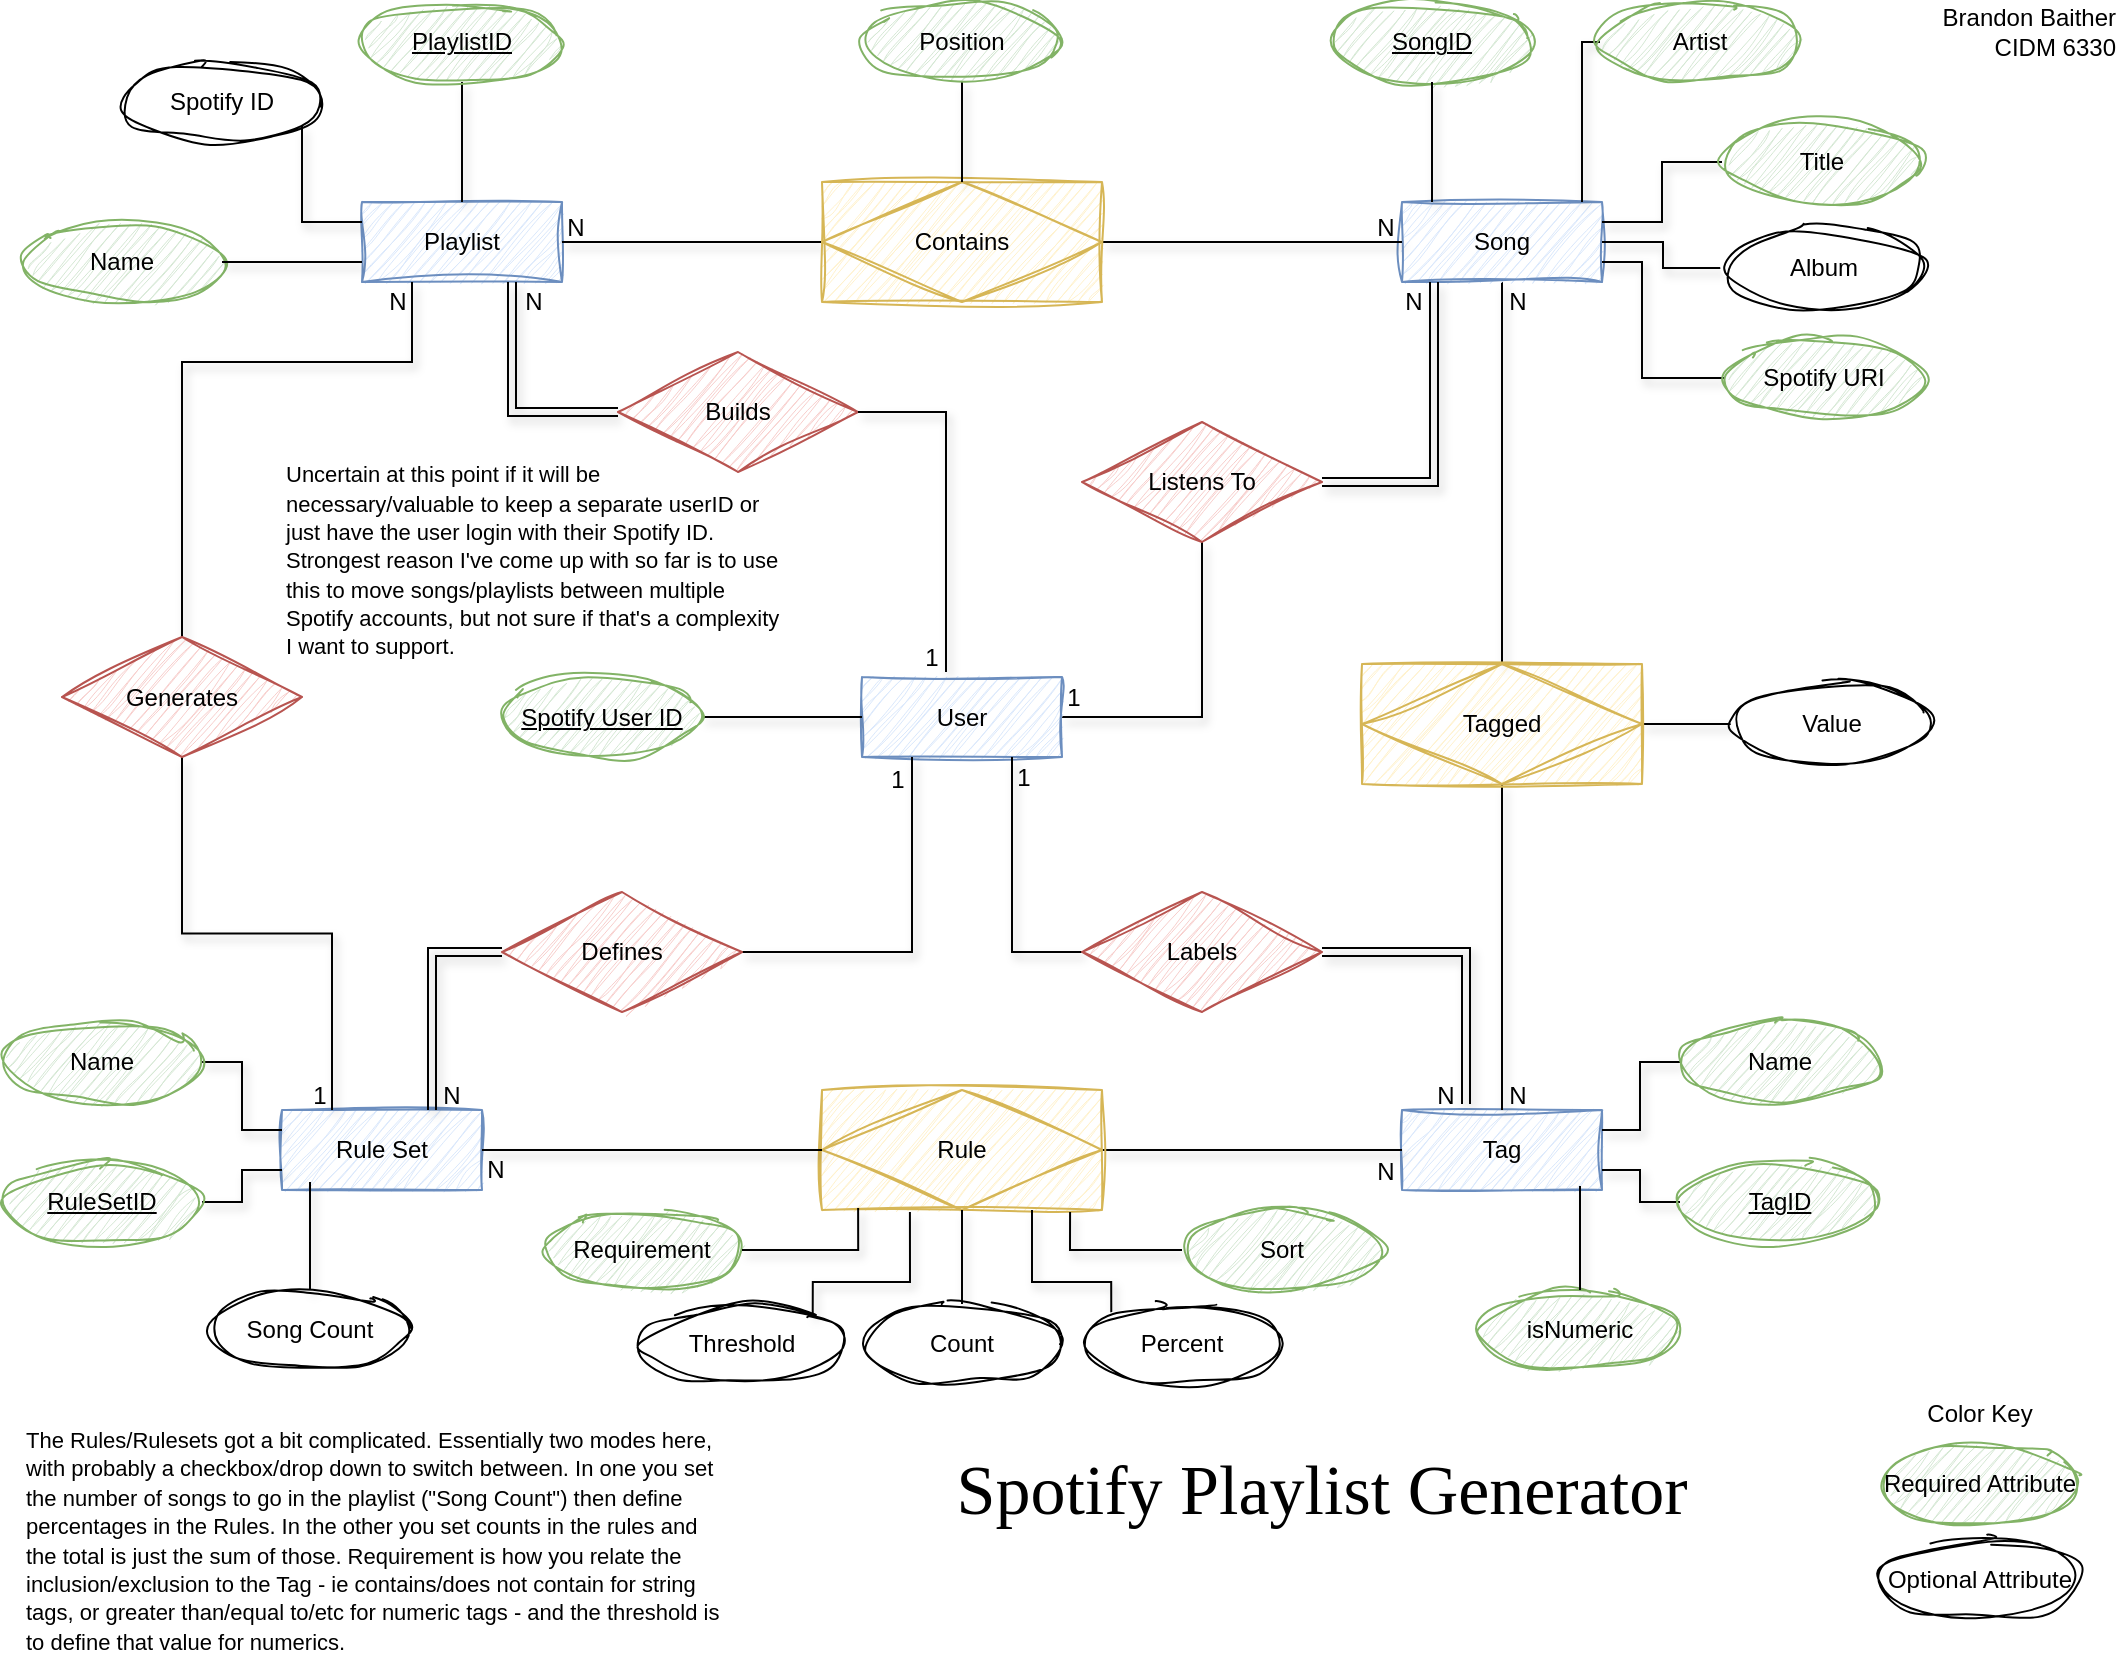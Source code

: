<mxfile version="26.0.16">
  <diagram name="Page-1" id="LF3MtPlf9cvpQJdoYiGZ">
    <mxGraphModel dx="1434" dy="836" grid="1" gridSize="10" guides="1" tooltips="1" connect="1" arrows="1" fold="1" page="1" pageScale="1" pageWidth="1100" pageHeight="900" math="0" shadow="0">
      <root>
        <mxCell id="0" />
        <mxCell id="1" parent="0" />
        <mxCell id="Ks8fOQ_V_9SNyYh4LYWf-73" style="edgeStyle=orthogonalEdgeStyle;rounded=0;orthogonalLoop=1;jettySize=auto;html=1;entryX=0.5;entryY=1;entryDx=0;entryDy=0;endArrow=none;startFill=0;shadow=1;" edge="1" parent="1" source="Ks8fOQ_V_9SNyYh4LYWf-1" target="Ks8fOQ_V_9SNyYh4LYWf-66">
          <mxGeometry relative="1" as="geometry" />
        </mxCell>
        <mxCell id="Ks8fOQ_V_9SNyYh4LYWf-1" value="User" style="whiteSpace=wrap;html=1;align=center;fillColor=#dae8fc;strokeColor=#6c8ebf;sketch=1;curveFitting=1;jiggle=2;" vertex="1" parent="1">
          <mxGeometry x="450" y="357.5" width="100" height="40" as="geometry" />
        </mxCell>
        <mxCell id="Ks8fOQ_V_9SNyYh4LYWf-3" style="edgeStyle=orthogonalEdgeStyle;rounded=0;orthogonalLoop=1;jettySize=auto;html=1;entryX=0;entryY=0.5;entryDx=0;entryDy=0;endArrow=none;startFill=0;shadow=1;" edge="1" parent="1" source="Ks8fOQ_V_9SNyYh4LYWf-2" target="Ks8fOQ_V_9SNyYh4LYWf-1">
          <mxGeometry relative="1" as="geometry" />
        </mxCell>
        <mxCell id="Ks8fOQ_V_9SNyYh4LYWf-2" value="&lt;u&gt;Spotify User ID&lt;/u&gt;" style="ellipse;whiteSpace=wrap;html=1;align=center;fillColor=#d5e8d4;strokeColor=#82b366;sketch=1;curveFitting=1;jiggle=2;" vertex="1" parent="1">
          <mxGeometry x="270" y="357.5" width="100" height="40" as="geometry" />
        </mxCell>
        <mxCell id="Ks8fOQ_V_9SNyYh4LYWf-4" value="&lt;font style=&quot;font-size: 11px;&quot;&gt;Uncertain at this point if it will be necessary/valuable to keep a separate userID or just have the user login with their Spotify ID. Strongest reason I&#39;ve come up with so far is to use this to move songs/playlists between multiple Spotify accounts, but not sure if that&#39;s a complexity I want to support.&lt;/font&gt;" style="text;html=1;align=left;verticalAlign=middle;whiteSpace=wrap;rounded=0;sketch=1;curveFitting=1;jiggle=2;" vertex="1" parent="1">
          <mxGeometry x="160" y="240" width="251" height="117.5" as="geometry" />
        </mxCell>
        <mxCell id="Ks8fOQ_V_9SNyYh4LYWf-5" value="Brandon Baither&lt;div&gt;CIDM 6330&lt;/div&gt;" style="text;html=1;align=right;verticalAlign=middle;whiteSpace=wrap;rounded=0;" vertex="1" parent="1">
          <mxGeometry x="939" y="20" width="140" height="30" as="geometry" />
        </mxCell>
        <mxCell id="Ks8fOQ_V_9SNyYh4LYWf-6" value="Playlist" style="whiteSpace=wrap;html=1;align=center;fillColor=#dae8fc;strokeColor=#6c8ebf;sketch=1;curveFitting=1;jiggle=2;" vertex="1" parent="1">
          <mxGeometry x="200" y="120" width="100" height="40" as="geometry" />
        </mxCell>
        <mxCell id="Ks8fOQ_V_9SNyYh4LYWf-8" style="edgeStyle=orthogonalEdgeStyle;rounded=0;orthogonalLoop=1;jettySize=auto;html=1;endArrow=none;startFill=0;entryX=0.5;entryY=0;entryDx=0;entryDy=0;shadow=1;" edge="1" parent="1" source="Ks8fOQ_V_9SNyYh4LYWf-7" target="Ks8fOQ_V_9SNyYh4LYWf-6">
          <mxGeometry relative="1" as="geometry">
            <mxPoint x="200" y="130" as="targetPoint" />
            <Array as="points" />
          </mxGeometry>
        </mxCell>
        <mxCell id="Ks8fOQ_V_9SNyYh4LYWf-7" value="&lt;u&gt;PlaylistID&lt;/u&gt;" style="ellipse;whiteSpace=wrap;html=1;align=center;fillColor=#d5e8d4;strokeColor=#82b366;fillStyle=auto;sketch=1;curveFitting=1;jiggle=2;" vertex="1" parent="1">
          <mxGeometry x="200" y="20" width="100" height="40" as="geometry" />
        </mxCell>
        <mxCell id="Ks8fOQ_V_9SNyYh4LYWf-11" style="edgeStyle=orthogonalEdgeStyle;rounded=0;orthogonalLoop=1;jettySize=auto;html=1;endArrow=none;startFill=0;shadow=1;" edge="1" parent="1" source="Ks8fOQ_V_9SNyYh4LYWf-10">
          <mxGeometry relative="1" as="geometry">
            <mxPoint x="200" y="130" as="targetPoint" />
            <Array as="points">
              <mxPoint x="170" y="130" />
              <mxPoint x="200" y="130" />
            </Array>
          </mxGeometry>
        </mxCell>
        <mxCell id="Ks8fOQ_V_9SNyYh4LYWf-10" value="Spotify ID" style="ellipse;whiteSpace=wrap;html=1;align=center;sketch=1;curveFitting=1;jiggle=2;" vertex="1" parent="1">
          <mxGeometry x="80" y="50" width="100" height="40" as="geometry" />
        </mxCell>
        <mxCell id="Ks8fOQ_V_9SNyYh4LYWf-12" value="Name" style="ellipse;whiteSpace=wrap;html=1;align=center;shadow=0;fillColor=#d5e8d4;strokeColor=#82b366;sketch=1;curveFitting=1;jiggle=2;" vertex="1" parent="1">
          <mxGeometry x="30" y="130" width="100" height="40" as="geometry" />
        </mxCell>
        <mxCell id="Ks8fOQ_V_9SNyYh4LYWf-13" style="edgeStyle=orthogonalEdgeStyle;rounded=0;orthogonalLoop=1;jettySize=auto;html=1;endArrow=none;startFill=0;entryX=0;entryY=0.75;entryDx=0;entryDy=0;shadow=1;" edge="1" parent="1" source="Ks8fOQ_V_9SNyYh4LYWf-12" target="Ks8fOQ_V_9SNyYh4LYWf-6">
          <mxGeometry relative="1" as="geometry">
            <mxPoint x="240" y="160" as="targetPoint" />
            <Array as="points" />
          </mxGeometry>
        </mxCell>
        <mxCell id="Ks8fOQ_V_9SNyYh4LYWf-43" style="edgeStyle=orthogonalEdgeStyle;rounded=0;orthogonalLoop=1;jettySize=auto;html=1;entryX=0.5;entryY=0;entryDx=0;entryDy=0;endArrow=none;startFill=0;shadow=1;" edge="1" parent="1" source="Ks8fOQ_V_9SNyYh4LYWf-19" target="Ks8fOQ_V_9SNyYh4LYWf-41">
          <mxGeometry relative="1" as="geometry" />
        </mxCell>
        <mxCell id="Ks8fOQ_V_9SNyYh4LYWf-19" value="Song" style="whiteSpace=wrap;html=1;align=center;fillColor=#dae8fc;strokeColor=#6c8ebf;sketch=1;curveFitting=1;jiggle=2;" vertex="1" parent="1">
          <mxGeometry x="720" y="120" width="100" height="40" as="geometry" />
        </mxCell>
        <mxCell id="Ks8fOQ_V_9SNyYh4LYWf-20" value="SongID" style="ellipse;whiteSpace=wrap;html=1;align=center;fontStyle=4;fillColor=#d5e8d4;strokeColor=#82b366;sketch=1;curveFitting=1;jiggle=2;" vertex="1" parent="1">
          <mxGeometry x="685" y="20" width="100" height="40" as="geometry" />
        </mxCell>
        <mxCell id="Ks8fOQ_V_9SNyYh4LYWf-111" style="edgeStyle=orthogonalEdgeStyle;rounded=0;orthogonalLoop=1;jettySize=auto;html=1;endArrow=none;startFill=0;shadow=1;" edge="1" parent="1" source="Ks8fOQ_V_9SNyYh4LYWf-22">
          <mxGeometry relative="1" as="geometry">
            <mxPoint x="810" y="120" as="targetPoint" />
            <Array as="points">
              <mxPoint x="810" y="40" />
              <mxPoint x="810" y="120" />
            </Array>
          </mxGeometry>
        </mxCell>
        <mxCell id="Ks8fOQ_V_9SNyYh4LYWf-22" value="Artist" style="ellipse;whiteSpace=wrap;html=1;align=center;fillColor=#d5e8d4;strokeColor=#82b366;sketch=1;curveFitting=1;jiggle=2;" vertex="1" parent="1">
          <mxGeometry x="819" y="20" width="100" height="40" as="geometry" />
        </mxCell>
        <mxCell id="Ks8fOQ_V_9SNyYh4LYWf-113" style="edgeStyle=orthogonalEdgeStyle;rounded=0;orthogonalLoop=1;jettySize=auto;html=1;entryX=1;entryY=0.25;entryDx=0;entryDy=0;endArrow=none;startFill=0;shadow=1;" edge="1" parent="1" source="Ks8fOQ_V_9SNyYh4LYWf-23" target="Ks8fOQ_V_9SNyYh4LYWf-19">
          <mxGeometry relative="1" as="geometry" />
        </mxCell>
        <mxCell id="Ks8fOQ_V_9SNyYh4LYWf-23" value="Title" style="ellipse;whiteSpace=wrap;html=1;align=center;fillColor=#d5e8d4;strokeColor=#82b366;sketch=1;curveFitting=1;jiggle=2;" vertex="1" parent="1">
          <mxGeometry x="880" y="80" width="100" height="40" as="geometry" />
        </mxCell>
        <mxCell id="Ks8fOQ_V_9SNyYh4LYWf-112" style="edgeStyle=orthogonalEdgeStyle;rounded=0;orthogonalLoop=1;jettySize=auto;html=1;endArrow=none;startFill=0;shadow=1;" edge="1" parent="1" source="Ks8fOQ_V_9SNyYh4LYWf-27" target="Ks8fOQ_V_9SNyYh4LYWf-19">
          <mxGeometry relative="1" as="geometry" />
        </mxCell>
        <mxCell id="Ks8fOQ_V_9SNyYh4LYWf-27" value="Album" style="ellipse;whiteSpace=wrap;html=1;align=center;sketch=1;curveFitting=1;jiggle=2;" vertex="1" parent="1">
          <mxGeometry x="881" y="133" width="100" height="40" as="geometry" />
        </mxCell>
        <mxCell id="Ks8fOQ_V_9SNyYh4LYWf-114" style="edgeStyle=orthogonalEdgeStyle;rounded=0;orthogonalLoop=1;jettySize=auto;html=1;entryX=1;entryY=0.75;entryDx=0;entryDy=0;endArrow=none;startFill=0;shadow=1;" edge="1" parent="1" source="Ks8fOQ_V_9SNyYh4LYWf-29" target="Ks8fOQ_V_9SNyYh4LYWf-19">
          <mxGeometry relative="1" as="geometry">
            <Array as="points">
              <mxPoint x="840" y="208" />
              <mxPoint x="840" y="150" />
            </Array>
          </mxGeometry>
        </mxCell>
        <mxCell id="Ks8fOQ_V_9SNyYh4LYWf-29" value="Spotify URI" style="ellipse;whiteSpace=wrap;html=1;align=center;fillColor=#d5e8d4;strokeColor=#82b366;sketch=1;curveFitting=1;jiggle=2;" vertex="1" parent="1">
          <mxGeometry x="881" y="188" width="100" height="40" as="geometry" />
        </mxCell>
        <mxCell id="Ks8fOQ_V_9SNyYh4LYWf-32" value="Tag" style="whiteSpace=wrap;html=1;align=center;fillColor=#dae8fc;strokeColor=#6c8ebf;glass=0;shadow=0;rounded=0;sketch=1;curveFitting=1;jiggle=2;" vertex="1" parent="1">
          <mxGeometry x="720" y="574" width="100" height="40" as="geometry" />
        </mxCell>
        <mxCell id="Ks8fOQ_V_9SNyYh4LYWf-39" value="isNumeric" style="ellipse;whiteSpace=wrap;html=1;align=center;fillColor=#d5e8d4;strokeColor=#82b366;sketch=1;curveFitting=1;jiggle=2;" vertex="1" parent="1">
          <mxGeometry x="759" y="664" width="100" height="40" as="geometry" />
        </mxCell>
        <mxCell id="Ks8fOQ_V_9SNyYh4LYWf-42" style="edgeStyle=orthogonalEdgeStyle;rounded=0;orthogonalLoop=1;jettySize=auto;html=1;entryX=0.5;entryY=0;entryDx=0;entryDy=0;endArrow=none;startFill=0;shadow=1;" edge="1" parent="1" source="Ks8fOQ_V_9SNyYh4LYWf-41" target="Ks8fOQ_V_9SNyYh4LYWf-32">
          <mxGeometry relative="1" as="geometry" />
        </mxCell>
        <mxCell id="Ks8fOQ_V_9SNyYh4LYWf-45" style="edgeStyle=orthogonalEdgeStyle;rounded=0;orthogonalLoop=1;jettySize=auto;html=1;entryX=0;entryY=0.5;entryDx=0;entryDy=0;endArrow=none;startFill=0;shadow=1;" edge="1" parent="1" source="Ks8fOQ_V_9SNyYh4LYWf-41" target="Ks8fOQ_V_9SNyYh4LYWf-44">
          <mxGeometry relative="1" as="geometry" />
        </mxCell>
        <mxCell id="Ks8fOQ_V_9SNyYh4LYWf-41" value="Tagged" style="shape=associativeEntity;whiteSpace=wrap;html=1;align=center;fillColor=#fff2cc;strokeColor=#d6b656;sketch=1;curveFitting=1;jiggle=2;" vertex="1" parent="1">
          <mxGeometry x="700" y="351" width="140" height="60" as="geometry" />
        </mxCell>
        <mxCell id="Ks8fOQ_V_9SNyYh4LYWf-44" value="Value" style="ellipse;whiteSpace=wrap;html=1;align=center;sketch=1;curveFitting=1;jiggle=2;" vertex="1" parent="1">
          <mxGeometry x="885" y="361" width="100" height="40" as="geometry" />
        </mxCell>
        <mxCell id="Ks8fOQ_V_9SNyYh4LYWf-46" value="N" style="text;html=1;align=center;verticalAlign=middle;whiteSpace=wrap;rounded=0;sketch=1;curveFitting=1;jiggle=2;" vertex="1" parent="1">
          <mxGeometry x="768" y="155" width="20" height="30" as="geometry" />
        </mxCell>
        <mxCell id="Ks8fOQ_V_9SNyYh4LYWf-49" value="N" style="text;html=1;align=center;verticalAlign=middle;whiteSpace=wrap;rounded=0;sketch=1;curveFitting=1;jiggle=2;" vertex="1" parent="1">
          <mxGeometry x="768" y="552" width="20" height="30" as="geometry" />
        </mxCell>
        <mxCell id="Ks8fOQ_V_9SNyYh4LYWf-50" value="Rule Set" style="whiteSpace=wrap;html=1;align=center;fillColor=#dae8fc;strokeColor=#6c8ebf;sketch=1;curveFitting=1;jiggle=2;" vertex="1" parent="1">
          <mxGeometry x="160" y="574" width="100" height="40" as="geometry" />
        </mxCell>
        <mxCell id="Ks8fOQ_V_9SNyYh4LYWf-72" style="edgeStyle=orthogonalEdgeStyle;rounded=0;orthogonalLoop=1;jettySize=auto;html=1;entryX=0.75;entryY=1;entryDx=0;entryDy=0;endArrow=none;startFill=0;shadow=1;" edge="1" parent="1" source="Ks8fOQ_V_9SNyYh4LYWf-51" target="Ks8fOQ_V_9SNyYh4LYWf-1">
          <mxGeometry relative="1" as="geometry" />
        </mxCell>
        <mxCell id="Ks8fOQ_V_9SNyYh4LYWf-51" value="Labels" style="shape=rhombus;perimeter=rhombusPerimeter;whiteSpace=wrap;html=1;align=center;fillColor=#f8cecc;strokeColor=#b85450;sketch=1;curveFitting=1;jiggle=2;" vertex="1" parent="1">
          <mxGeometry x="560" y="465" width="120" height="60" as="geometry" />
        </mxCell>
        <mxCell id="Ks8fOQ_V_9SNyYh4LYWf-70" style="edgeStyle=orthogonalEdgeStyle;rounded=0;orthogonalLoop=1;jettySize=auto;html=1;entryX=0.75;entryY=0;entryDx=0;entryDy=0;endArrow=none;startFill=0;shape=link;shadow=1;" edge="1" parent="1" source="Ks8fOQ_V_9SNyYh4LYWf-52" target="Ks8fOQ_V_9SNyYh4LYWf-50">
          <mxGeometry relative="1" as="geometry" />
        </mxCell>
        <mxCell id="Ks8fOQ_V_9SNyYh4LYWf-71" style="edgeStyle=orthogonalEdgeStyle;rounded=0;orthogonalLoop=1;jettySize=auto;html=1;entryX=0.25;entryY=1;entryDx=0;entryDy=0;endArrow=none;startFill=0;shadow=1;" edge="1" parent="1" source="Ks8fOQ_V_9SNyYh4LYWf-52" target="Ks8fOQ_V_9SNyYh4LYWf-1">
          <mxGeometry relative="1" as="geometry" />
        </mxCell>
        <mxCell id="Ks8fOQ_V_9SNyYh4LYWf-52" value="Defines" style="shape=rhombus;perimeter=rhombusPerimeter;whiteSpace=wrap;html=1;align=center;fillColor=#f8cecc;strokeColor=#b85450;sketch=1;curveFitting=1;jiggle=2;" vertex="1" parent="1">
          <mxGeometry x="270" y="465" width="120" height="60" as="geometry" />
        </mxCell>
        <mxCell id="Ks8fOQ_V_9SNyYh4LYWf-84" style="edgeStyle=orthogonalEdgeStyle;rounded=0;orthogonalLoop=1;jettySize=auto;html=1;entryX=0.25;entryY=0;entryDx=0;entryDy=0;endArrow=none;startFill=0;shadow=1;" edge="1" parent="1" source="Ks8fOQ_V_9SNyYh4LYWf-53" target="Ks8fOQ_V_9SNyYh4LYWf-50">
          <mxGeometry relative="1" as="geometry" />
        </mxCell>
        <mxCell id="Ks8fOQ_V_9SNyYh4LYWf-85" style="edgeStyle=orthogonalEdgeStyle;rounded=0;orthogonalLoop=1;jettySize=auto;html=1;entryX=0.25;entryY=1;entryDx=0;entryDy=0;endArrow=none;startFill=0;shadow=1;" edge="1" parent="1" source="Ks8fOQ_V_9SNyYh4LYWf-53" target="Ks8fOQ_V_9SNyYh4LYWf-6">
          <mxGeometry relative="1" as="geometry">
            <Array as="points">
              <mxPoint x="110" y="200" />
              <mxPoint x="225" y="200" />
            </Array>
          </mxGeometry>
        </mxCell>
        <mxCell id="Ks8fOQ_V_9SNyYh4LYWf-53" value="Generates" style="shape=rhombus;perimeter=rhombusPerimeter;whiteSpace=wrap;html=1;align=center;fillColor=#f8cecc;strokeColor=#b85450;sketch=1;curveFitting=1;jiggle=2;" vertex="1" parent="1">
          <mxGeometry x="50" y="337.5" width="120" height="60" as="geometry" />
        </mxCell>
        <mxCell id="Ks8fOQ_V_9SNyYh4LYWf-83" style="edgeStyle=orthogonalEdgeStyle;rounded=0;orthogonalLoop=1;jettySize=auto;html=1;entryX=0;entryY=0.5;entryDx=0;entryDy=0;endArrow=none;startFill=0;shadow=1;" edge="1" parent="1" source="Ks8fOQ_V_9SNyYh4LYWf-54" target="Ks8fOQ_V_9SNyYh4LYWf-32">
          <mxGeometry relative="1" as="geometry" />
        </mxCell>
        <mxCell id="Ks8fOQ_V_9SNyYh4LYWf-54" value="Rule" style="shape=associativeEntity;whiteSpace=wrap;html=1;align=center;fillColor=#fff2cc;strokeColor=#d6b656;sketch=1;curveFitting=1;jiggle=2;" vertex="1" parent="1">
          <mxGeometry x="430" y="564" width="140" height="60" as="geometry" />
        </mxCell>
        <mxCell id="Ks8fOQ_V_9SNyYh4LYWf-123" style="edgeStyle=orthogonalEdgeStyle;rounded=0;orthogonalLoop=1;jettySize=auto;html=1;entryX=0;entryY=0.75;entryDx=0;entryDy=0;endArrow=none;startFill=0;shadow=1;" edge="1" parent="1" source="Ks8fOQ_V_9SNyYh4LYWf-55" target="Ks8fOQ_V_9SNyYh4LYWf-50">
          <mxGeometry relative="1" as="geometry" />
        </mxCell>
        <mxCell id="Ks8fOQ_V_9SNyYh4LYWf-55" value="&lt;u&gt;RuleSetID&lt;/u&gt;" style="ellipse;whiteSpace=wrap;html=1;align=center;fillColor=#d5e8d4;strokeColor=#82b366;sketch=1;curveFitting=1;jiggle=2;" vertex="1" parent="1">
          <mxGeometry x="20" y="600" width="100" height="40" as="geometry" />
        </mxCell>
        <mxCell id="Ks8fOQ_V_9SNyYh4LYWf-56" value="Song Count" style="ellipse;whiteSpace=wrap;html=1;align=center;sketch=1;curveFitting=1;jiggle=2;" vertex="1" parent="1">
          <mxGeometry x="124" y="664" width="100" height="40" as="geometry" />
        </mxCell>
        <mxCell id="Ks8fOQ_V_9SNyYh4LYWf-57" value="Requirement" style="ellipse;whiteSpace=wrap;html=1;align=center;fillColor=#d5e8d4;strokeColor=#82b366;sketch=1;curveFitting=1;jiggle=2;" vertex="1" parent="1">
          <mxGeometry x="290" y="624" width="100" height="40" as="geometry" />
        </mxCell>
        <mxCell id="Ks8fOQ_V_9SNyYh4LYWf-59" value="Threshold" style="ellipse;whiteSpace=wrap;html=1;align=center;sketch=1;curveFitting=1;jiggle=2;" vertex="1" parent="1">
          <mxGeometry x="340" y="671" width="100" height="40" as="geometry" />
        </mxCell>
        <mxCell id="Ks8fOQ_V_9SNyYh4LYWf-105" style="edgeStyle=orthogonalEdgeStyle;rounded=0;orthogonalLoop=1;jettySize=auto;html=1;exitX=0;exitY=0;exitDx=0;exitDy=0;entryX=0.75;entryY=1;entryDx=0;entryDy=0;endArrow=none;startFill=0;shadow=1;" edge="1" parent="1" source="Ks8fOQ_V_9SNyYh4LYWf-60" target="Ks8fOQ_V_9SNyYh4LYWf-54">
          <mxGeometry relative="1" as="geometry">
            <Array as="points">
              <mxPoint x="575" y="660" />
              <mxPoint x="535" y="660" />
            </Array>
          </mxGeometry>
        </mxCell>
        <mxCell id="Ks8fOQ_V_9SNyYh4LYWf-60" value="Percent" style="ellipse;whiteSpace=wrap;html=1;align=center;sketch=1;curveFitting=1;jiggle=2;" vertex="1" parent="1">
          <mxGeometry x="560" y="671" width="100" height="40" as="geometry" />
        </mxCell>
        <mxCell id="Ks8fOQ_V_9SNyYh4LYWf-99" style="edgeStyle=orthogonalEdgeStyle;rounded=0;orthogonalLoop=1;jettySize=auto;html=1;entryX=1;entryY=0.5;entryDx=0;entryDy=0;endArrow=none;startFill=0;shadow=1;" edge="1" parent="1" source="Ks8fOQ_V_9SNyYh4LYWf-61" target="Ks8fOQ_V_9SNyYh4LYWf-6">
          <mxGeometry relative="1" as="geometry" />
        </mxCell>
        <mxCell id="Ks8fOQ_V_9SNyYh4LYWf-100" style="edgeStyle=orthogonalEdgeStyle;rounded=0;orthogonalLoop=1;jettySize=auto;html=1;entryX=0;entryY=0.5;entryDx=0;entryDy=0;endArrow=none;startFill=0;shadow=1;" edge="1" parent="1" source="Ks8fOQ_V_9SNyYh4LYWf-61" target="Ks8fOQ_V_9SNyYh4LYWf-19">
          <mxGeometry relative="1" as="geometry" />
        </mxCell>
        <mxCell id="Ks8fOQ_V_9SNyYh4LYWf-61" value="Contains" style="shape=associativeEntity;whiteSpace=wrap;html=1;align=center;fillColor=#fff2cc;strokeColor=#d6b656;sketch=1;curveFitting=1;jiggle=2;" vertex="1" parent="1">
          <mxGeometry x="430" y="110" width="140" height="60" as="geometry" />
        </mxCell>
        <mxCell id="Ks8fOQ_V_9SNyYh4LYWf-115" style="edgeStyle=orthogonalEdgeStyle;rounded=0;orthogonalLoop=1;jettySize=auto;html=1;entryX=0.5;entryY=0;entryDx=0;entryDy=0;endArrow=none;startFill=0;shadow=1;" edge="1" parent="1" source="Ks8fOQ_V_9SNyYh4LYWf-62" target="Ks8fOQ_V_9SNyYh4LYWf-61">
          <mxGeometry relative="1" as="geometry" />
        </mxCell>
        <mxCell id="Ks8fOQ_V_9SNyYh4LYWf-62" value="Position" style="ellipse;whiteSpace=wrap;html=1;align=center;fillColor=#d5e8d4;strokeColor=#82b366;sketch=1;curveFitting=1;jiggle=2;" vertex="1" parent="1">
          <mxGeometry x="450" y="20" width="100" height="40" as="geometry" />
        </mxCell>
        <mxCell id="Ks8fOQ_V_9SNyYh4LYWf-101" style="edgeStyle=orthogonalEdgeStyle;rounded=0;orthogonalLoop=1;jettySize=auto;html=1;entryX=0.5;entryY=1;entryDx=0;entryDy=0;endArrow=none;startFill=0;shadow=1;" edge="1" parent="1" source="Ks8fOQ_V_9SNyYh4LYWf-63" target="Ks8fOQ_V_9SNyYh4LYWf-54">
          <mxGeometry relative="1" as="geometry" />
        </mxCell>
        <mxCell id="Ks8fOQ_V_9SNyYh4LYWf-63" value="Count" style="ellipse;whiteSpace=wrap;html=1;align=center;sketch=1;curveFitting=1;jiggle=2;" vertex="1" parent="1">
          <mxGeometry x="450" y="671" width="100" height="40" as="geometry" />
        </mxCell>
        <mxCell id="Ks8fOQ_V_9SNyYh4LYWf-64" value="Sort" style="ellipse;whiteSpace=wrap;html=1;align=center;fillColor=#d5e8d4;strokeColor=#82b366;sketch=1;curveFitting=1;jiggle=2;" vertex="1" parent="1">
          <mxGeometry x="610" y="624" width="100" height="40" as="geometry" />
        </mxCell>
        <mxCell id="Ks8fOQ_V_9SNyYh4LYWf-66" value="Listens To" style="shape=rhombus;perimeter=rhombusPerimeter;whiteSpace=wrap;html=1;align=center;fillColor=#f8cecc;strokeColor=#b85450;sketch=1;curveFitting=1;jiggle=2;" vertex="1" parent="1">
          <mxGeometry x="560" y="230" width="120" height="60" as="geometry" />
        </mxCell>
        <mxCell id="Ks8fOQ_V_9SNyYh4LYWf-91" style="edgeStyle=orthogonalEdgeStyle;rounded=0;orthogonalLoop=1;jettySize=auto;html=1;entryX=0.75;entryY=1;entryDx=0;entryDy=0;shape=link;shadow=1;" edge="1" parent="1" source="Ks8fOQ_V_9SNyYh4LYWf-67" target="Ks8fOQ_V_9SNyYh4LYWf-6">
          <mxGeometry relative="1" as="geometry" />
        </mxCell>
        <mxCell id="Ks8fOQ_V_9SNyYh4LYWf-67" value="Builds" style="shape=rhombus;perimeter=rhombusPerimeter;whiteSpace=wrap;html=1;align=center;fillColor=#f8cecc;strokeColor=#b85450;sketch=1;curveFitting=1;jiggle=2;" vertex="1" parent="1">
          <mxGeometry x="328" y="195" width="120" height="60" as="geometry" />
        </mxCell>
        <mxCell id="Ks8fOQ_V_9SNyYh4LYWf-74" style="edgeStyle=orthogonalEdgeStyle;rounded=0;orthogonalLoop=1;jettySize=auto;html=1;entryX=0.16;entryY=1;entryDx=0;entryDy=0;entryPerimeter=0;endArrow=none;startFill=0;shape=link;shadow=1;" edge="1" parent="1" source="Ks8fOQ_V_9SNyYh4LYWf-66" target="Ks8fOQ_V_9SNyYh4LYWf-19">
          <mxGeometry relative="1" as="geometry" />
        </mxCell>
        <mxCell id="Ks8fOQ_V_9SNyYh4LYWf-75" value="1" style="text;html=1;align=center;verticalAlign=middle;whiteSpace=wrap;rounded=0;sketch=1;curveFitting=1;jiggle=2;" vertex="1" parent="1">
          <mxGeometry x="546" y="353" width="20" height="30" as="geometry" />
        </mxCell>
        <mxCell id="Ks8fOQ_V_9SNyYh4LYWf-76" value="N" style="text;html=1;align=center;verticalAlign=middle;whiteSpace=wrap;rounded=0;sketch=1;curveFitting=1;jiggle=2;" vertex="1" parent="1">
          <mxGeometry x="716" y="155" width="20" height="30" as="geometry" />
        </mxCell>
        <mxCell id="Ks8fOQ_V_9SNyYh4LYWf-79" value="N" style="text;html=1;align=center;verticalAlign=middle;whiteSpace=wrap;rounded=0;sketch=1;curveFitting=1;jiggle=2;" vertex="1" parent="1">
          <mxGeometry x="732" y="552" width="20" height="30" as="geometry" />
        </mxCell>
        <mxCell id="Ks8fOQ_V_9SNyYh4LYWf-81" style="edgeStyle=orthogonalEdgeStyle;rounded=0;orthogonalLoop=1;jettySize=auto;html=1;entryX=0.32;entryY=-0.075;entryDx=0;entryDy=0;entryPerimeter=0;shape=link;shadow=1;" edge="1" parent="1" source="Ks8fOQ_V_9SNyYh4LYWf-51" target="Ks8fOQ_V_9SNyYh4LYWf-32">
          <mxGeometry relative="1" as="geometry" />
        </mxCell>
        <mxCell id="Ks8fOQ_V_9SNyYh4LYWf-82" style="edgeStyle=orthogonalEdgeStyle;rounded=0;orthogonalLoop=1;jettySize=auto;html=1;entryX=0;entryY=0.5;entryDx=0;entryDy=0;endArrow=none;startFill=0;shadow=1;" edge="1" parent="1" source="Ks8fOQ_V_9SNyYh4LYWf-50" target="Ks8fOQ_V_9SNyYh4LYWf-54">
          <mxGeometry relative="1" as="geometry" />
        </mxCell>
        <mxCell id="Ks8fOQ_V_9SNyYh4LYWf-86" value="1" style="text;html=1;align=center;verticalAlign=middle;whiteSpace=wrap;rounded=0;sketch=1;curveFitting=1;jiggle=2;" vertex="1" parent="1">
          <mxGeometry x="521" y="392.5" width="20" height="30" as="geometry" />
        </mxCell>
        <mxCell id="Ks8fOQ_V_9SNyYh4LYWf-87" value="1" style="text;html=1;align=center;verticalAlign=middle;whiteSpace=wrap;rounded=0;sketch=1;curveFitting=1;jiggle=2;" vertex="1" parent="1">
          <mxGeometry x="458" y="393.5" width="20" height="30" as="geometry" />
        </mxCell>
        <mxCell id="Ks8fOQ_V_9SNyYh4LYWf-88" style="edgeStyle=orthogonalEdgeStyle;rounded=0;orthogonalLoop=1;jettySize=auto;html=1;entryX=0.42;entryY=-0.062;entryDx=0;entryDy=0;entryPerimeter=0;endArrow=none;startFill=0;shadow=1;" edge="1" parent="1" source="Ks8fOQ_V_9SNyYh4LYWf-67" target="Ks8fOQ_V_9SNyYh4LYWf-1">
          <mxGeometry relative="1" as="geometry" />
        </mxCell>
        <mxCell id="Ks8fOQ_V_9SNyYh4LYWf-89" value="1" style="text;html=1;align=center;verticalAlign=middle;whiteSpace=wrap;rounded=0;sketch=1;curveFitting=1;jiggle=2;" vertex="1" parent="1">
          <mxGeometry x="475" y="333" width="20" height="30" as="geometry" />
        </mxCell>
        <mxCell id="Ks8fOQ_V_9SNyYh4LYWf-92" value="1" style="text;html=1;align=center;verticalAlign=middle;whiteSpace=wrap;rounded=0;sketch=1;curveFitting=1;jiggle=2;" vertex="1" parent="1">
          <mxGeometry x="169" y="552" width="20" height="30" as="geometry" />
        </mxCell>
        <mxCell id="Ks8fOQ_V_9SNyYh4LYWf-93" value="N" style="text;html=1;align=center;verticalAlign=middle;whiteSpace=wrap;rounded=0;sketch=1;curveFitting=1;jiggle=2;" vertex="1" parent="1">
          <mxGeometry x="208" y="155" width="20" height="30" as="geometry" />
        </mxCell>
        <mxCell id="Ks8fOQ_V_9SNyYh4LYWf-94" value="N" style="text;html=1;align=center;verticalAlign=middle;whiteSpace=wrap;rounded=0;sketch=1;curveFitting=1;jiggle=2;" vertex="1" parent="1">
          <mxGeometry x="276" y="155" width="20" height="30" as="geometry" />
        </mxCell>
        <mxCell id="Ks8fOQ_V_9SNyYh4LYWf-95" value="N" style="text;html=1;align=center;verticalAlign=middle;whiteSpace=wrap;rounded=0;sketch=1;curveFitting=1;jiggle=2;" vertex="1" parent="1">
          <mxGeometry x="235" y="552" width="20" height="30" as="geometry" />
        </mxCell>
        <mxCell id="Ks8fOQ_V_9SNyYh4LYWf-96" value="N" style="text;html=1;align=center;verticalAlign=middle;whiteSpace=wrap;rounded=0;sketch=1;curveFitting=1;jiggle=2;" vertex="1" parent="1">
          <mxGeometry x="257" y="589" width="20" height="30" as="geometry" />
        </mxCell>
        <mxCell id="Ks8fOQ_V_9SNyYh4LYWf-97" value="N" style="text;html=1;align=center;verticalAlign=middle;whiteSpace=wrap;rounded=0;sketch=1;curveFitting=1;jiggle=2;" vertex="1" parent="1">
          <mxGeometry x="702" y="590" width="20" height="30" as="geometry" />
        </mxCell>
        <mxCell id="Ks8fOQ_V_9SNyYh4LYWf-102" style="edgeStyle=orthogonalEdgeStyle;rounded=0;orthogonalLoop=1;jettySize=auto;html=1;entryX=0.129;entryY=0.983;entryDx=0;entryDy=0;entryPerimeter=0;endArrow=none;startFill=0;shadow=1;" edge="1" parent="1" source="Ks8fOQ_V_9SNyYh4LYWf-57" target="Ks8fOQ_V_9SNyYh4LYWf-54">
          <mxGeometry relative="1" as="geometry" />
        </mxCell>
        <mxCell id="Ks8fOQ_V_9SNyYh4LYWf-103" style="edgeStyle=orthogonalEdgeStyle;rounded=0;orthogonalLoop=1;jettySize=auto;html=1;entryX=0.886;entryY=1.017;entryDx=0;entryDy=0;entryPerimeter=0;endArrow=none;startFill=0;shadow=1;" edge="1" parent="1" source="Ks8fOQ_V_9SNyYh4LYWf-64" target="Ks8fOQ_V_9SNyYh4LYWf-54">
          <mxGeometry relative="1" as="geometry" />
        </mxCell>
        <mxCell id="Ks8fOQ_V_9SNyYh4LYWf-104" style="edgeStyle=orthogonalEdgeStyle;rounded=0;orthogonalLoop=1;jettySize=auto;html=1;exitX=1;exitY=0;exitDx=0;exitDy=0;entryX=0.314;entryY=1.017;entryDx=0;entryDy=0;entryPerimeter=0;endArrow=none;startFill=0;shadow=1;" edge="1" parent="1" source="Ks8fOQ_V_9SNyYh4LYWf-59" target="Ks8fOQ_V_9SNyYh4LYWf-54">
          <mxGeometry relative="1" as="geometry">
            <Array as="points">
              <mxPoint x="425" y="660" />
              <mxPoint x="474" y="660" />
            </Array>
          </mxGeometry>
        </mxCell>
        <mxCell id="Ks8fOQ_V_9SNyYh4LYWf-106" style="edgeStyle=orthogonalEdgeStyle;rounded=0;orthogonalLoop=1;jettySize=auto;html=1;entryX=0.89;entryY=0.95;entryDx=0;entryDy=0;entryPerimeter=0;endArrow=none;startFill=0;shadow=1;" edge="1" parent="1" source="Ks8fOQ_V_9SNyYh4LYWf-39" target="Ks8fOQ_V_9SNyYh4LYWf-32">
          <mxGeometry relative="1" as="geometry" />
        </mxCell>
        <mxCell id="Ks8fOQ_V_9SNyYh4LYWf-108" style="edgeStyle=orthogonalEdgeStyle;rounded=0;orthogonalLoop=1;jettySize=auto;html=1;entryX=0.14;entryY=0.9;entryDx=0;entryDy=0;entryPerimeter=0;endArrow=none;startFill=0;shadow=1;" edge="1" parent="1" source="Ks8fOQ_V_9SNyYh4LYWf-56" target="Ks8fOQ_V_9SNyYh4LYWf-50">
          <mxGeometry relative="1" as="geometry" />
        </mxCell>
        <mxCell id="Ks8fOQ_V_9SNyYh4LYWf-110" style="edgeStyle=orthogonalEdgeStyle;rounded=0;orthogonalLoop=1;jettySize=auto;html=1;entryX=0.15;entryY=0;entryDx=0;entryDy=0;entryPerimeter=0;endArrow=none;startFill=0;shadow=1;" edge="1" parent="1" source="Ks8fOQ_V_9SNyYh4LYWf-20" target="Ks8fOQ_V_9SNyYh4LYWf-19">
          <mxGeometry relative="1" as="geometry" />
        </mxCell>
        <mxCell id="Ks8fOQ_V_9SNyYh4LYWf-116" value="N" style="text;html=1;align=center;verticalAlign=middle;whiteSpace=wrap;rounded=0;sketch=1;curveFitting=1;jiggle=2;" vertex="1" parent="1">
          <mxGeometry x="297" y="118" width="20" height="30" as="geometry" />
        </mxCell>
        <mxCell id="Ks8fOQ_V_9SNyYh4LYWf-117" value="N" style="text;html=1;align=center;verticalAlign=middle;whiteSpace=wrap;rounded=0;sketch=1;curveFitting=1;jiggle=2;" vertex="1" parent="1">
          <mxGeometry x="702" y="118" width="20" height="30" as="geometry" />
        </mxCell>
        <mxCell id="Ks8fOQ_V_9SNyYh4LYWf-121" style="edgeStyle=orthogonalEdgeStyle;rounded=0;orthogonalLoop=1;jettySize=auto;html=1;entryX=1;entryY=0.75;entryDx=0;entryDy=0;endArrow=none;startFill=0;shadow=1;" edge="1" parent="1" source="Ks8fOQ_V_9SNyYh4LYWf-118" target="Ks8fOQ_V_9SNyYh4LYWf-32">
          <mxGeometry relative="1" as="geometry" />
        </mxCell>
        <mxCell id="Ks8fOQ_V_9SNyYh4LYWf-118" value="TagID" style="ellipse;whiteSpace=wrap;html=1;align=center;fontStyle=4;fillColor=#d5e8d4;strokeColor=#82b366;sketch=1;curveFitting=1;jiggle=2;" vertex="1" parent="1">
          <mxGeometry x="859" y="600" width="100" height="40" as="geometry" />
        </mxCell>
        <mxCell id="Ks8fOQ_V_9SNyYh4LYWf-124" style="edgeStyle=orthogonalEdgeStyle;rounded=0;orthogonalLoop=1;jettySize=auto;html=1;entryX=0;entryY=0.25;entryDx=0;entryDy=0;endArrow=none;startFill=0;shadow=1;" edge="1" parent="1" source="Ks8fOQ_V_9SNyYh4LYWf-119" target="Ks8fOQ_V_9SNyYh4LYWf-50">
          <mxGeometry relative="1" as="geometry" />
        </mxCell>
        <mxCell id="Ks8fOQ_V_9SNyYh4LYWf-119" value="Name" style="ellipse;whiteSpace=wrap;html=1;align=center;fillColor=#d5e8d4;strokeColor=#82b366;sketch=1;curveFitting=1;jiggle=2;" vertex="1" parent="1">
          <mxGeometry x="20" y="530" width="100" height="40" as="geometry" />
        </mxCell>
        <mxCell id="Ks8fOQ_V_9SNyYh4LYWf-122" style="edgeStyle=orthogonalEdgeStyle;rounded=0;orthogonalLoop=1;jettySize=auto;html=1;entryX=1;entryY=0.25;entryDx=0;entryDy=0;endArrow=none;startFill=0;shadow=1;" edge="1" parent="1" source="Ks8fOQ_V_9SNyYh4LYWf-120" target="Ks8fOQ_V_9SNyYh4LYWf-32">
          <mxGeometry relative="1" as="geometry" />
        </mxCell>
        <mxCell id="Ks8fOQ_V_9SNyYh4LYWf-120" value="Name" style="ellipse;whiteSpace=wrap;html=1;align=center;fillColor=#d5e8d4;strokeColor=#82b366;sketch=1;curveFitting=1;jiggle=2;" vertex="1" parent="1">
          <mxGeometry x="859" y="530" width="100" height="40" as="geometry" />
        </mxCell>
        <mxCell id="Ks8fOQ_V_9SNyYh4LYWf-125" value="&lt;font style=&quot;font-size: 11px;&quot;&gt;The Rules/Rulesets got a bit complicated. Essentially two modes here, with probably a checkbox/drop down to switch between. In one you set the number of songs to go in the playlist (&quot;Song Count&quot;) then define percentages in the Rules. In the other you set counts in the rules and the total is just the sum of those. Requirement is how you relate the inclusion/exclusion to the Tag - ie contains/does not contain for string tags, or greater than/equal to/etc for numeric tags - and the threshold is to define that value for numerics.&lt;/font&gt;" style="text;html=1;align=left;verticalAlign=middle;whiteSpace=wrap;rounded=0;" vertex="1" parent="1">
          <mxGeometry x="30" y="730" width="352" height="117.5" as="geometry" />
        </mxCell>
        <mxCell id="Ks8fOQ_V_9SNyYh4LYWf-126" value="Optional Attribute" style="ellipse;whiteSpace=wrap;html=1;align=center;sketch=1;curveFitting=1;jiggle=2;" vertex="1" parent="1">
          <mxGeometry x="959" y="788.5" width="100" height="40" as="geometry" />
        </mxCell>
        <mxCell id="Ks8fOQ_V_9SNyYh4LYWf-127" value="Required Attribute" style="ellipse;whiteSpace=wrap;html=1;align=center;fillColor=#d5e8d4;strokeColor=#82b366;sketch=1;curveFitting=1;jiggle=2;" vertex="1" parent="1">
          <mxGeometry x="959" y="741" width="100" height="40" as="geometry" />
        </mxCell>
        <mxCell id="Ks8fOQ_V_9SNyYh4LYWf-128" value="Color Key" style="text;html=1;align=center;verticalAlign=middle;whiteSpace=wrap;rounded=0;sketch=1;curveFitting=1;jiggle=2;" vertex="1" parent="1">
          <mxGeometry x="979" y="711" width="60" height="30" as="geometry" />
        </mxCell>
        <mxCell id="Ks8fOQ_V_9SNyYh4LYWf-129" value="&lt;font face=&quot;Comic Sans MS&quot; style=&quot;font-size: 35px;&quot;&gt;Spotify Playlist Generator&lt;/font&gt;" style="text;html=1;align=center;verticalAlign=middle;whiteSpace=wrap;rounded=0;" vertex="1" parent="1">
          <mxGeometry x="450" y="703.5" width="460" height="120" as="geometry" />
        </mxCell>
      </root>
    </mxGraphModel>
  </diagram>
</mxfile>
